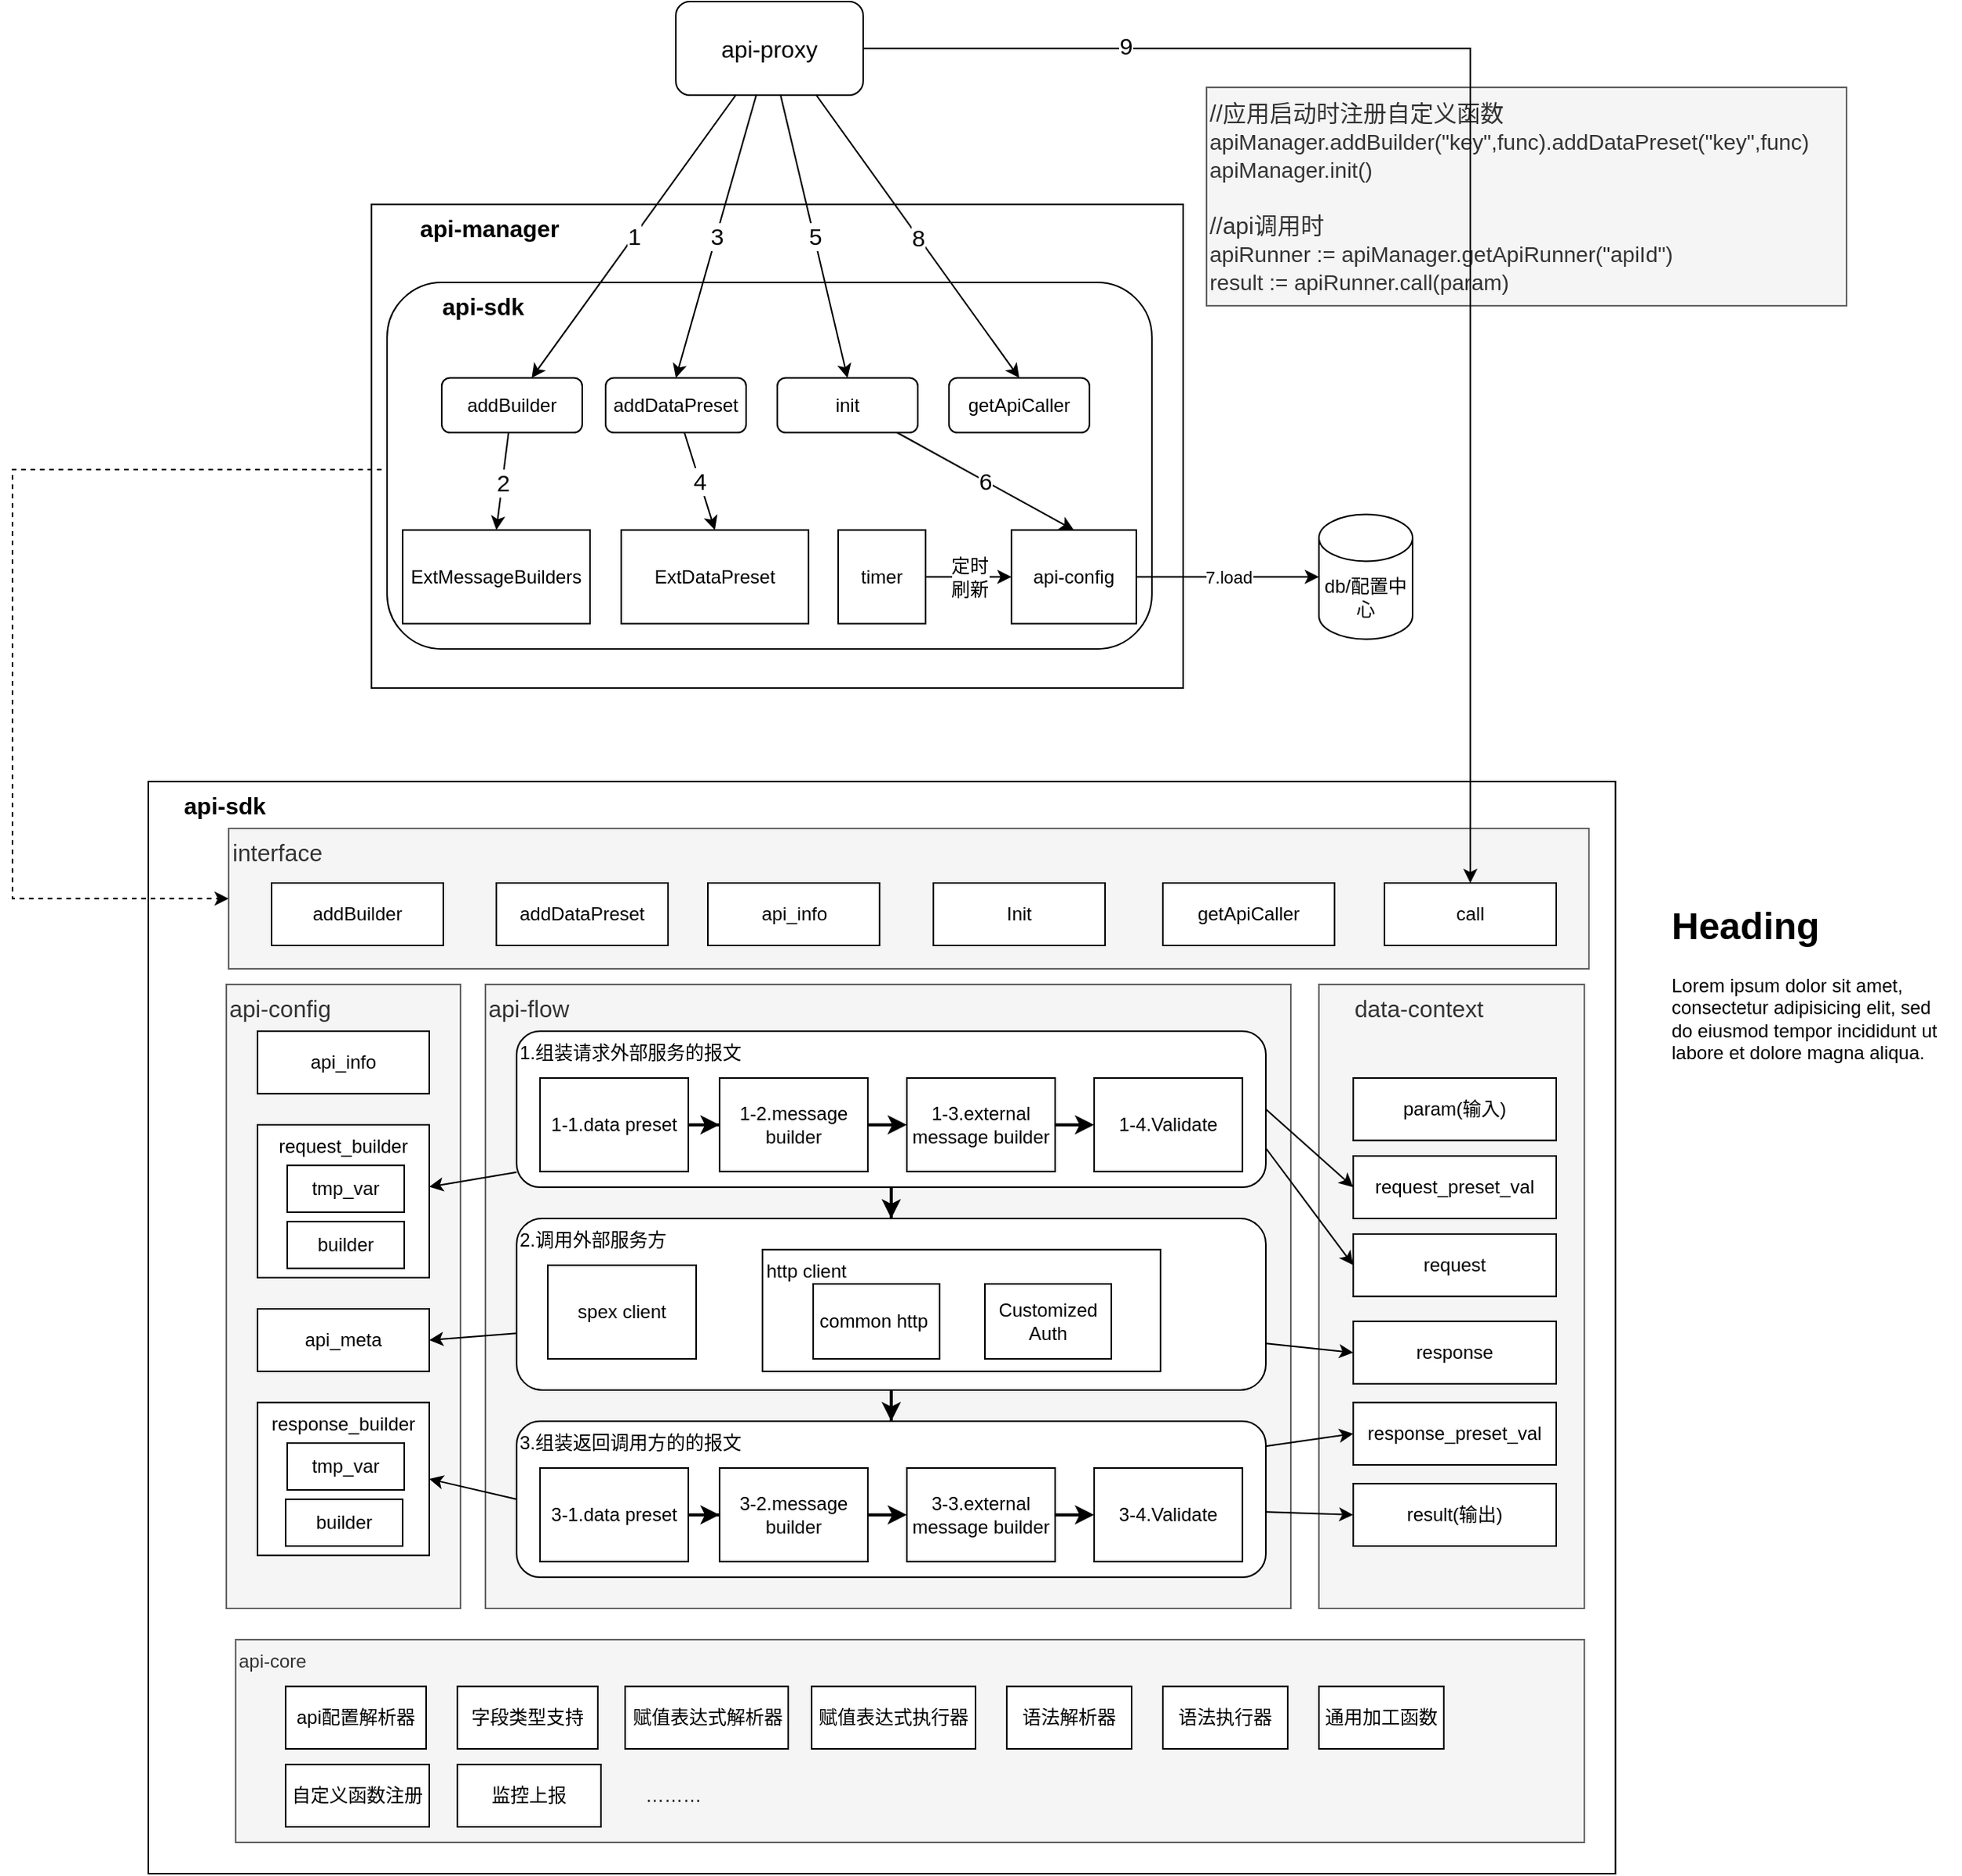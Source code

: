 <mxfile version="22.1.11" type="github" pages="2">
  <diagram name="api调用框架" id="EQ1F0b58VZMD9m9aYOTj">
    <mxGraphModel dx="2069" dy="748" grid="1" gridSize="10" guides="1" tooltips="1" connect="1" arrows="1" fold="1" page="1" pageScale="1" pageWidth="827" pageHeight="1169" math="0" shadow="0">
      <root>
        <mxCell id="0" />
        <mxCell id="1" parent="0" />
        <mxCell id="U5E92qtXcNm4YYFnFJic-1" value="&lt;b&gt;&lt;font style=&quot;font-size: 15px;&quot;&gt;&amp;nbsp; &amp;nbsp; &amp;nbsp; &amp;nbsp;api-manager&lt;/font&gt;&lt;/b&gt;" style="rounded=0;whiteSpace=wrap;html=1;align=left;verticalAlign=top;" vertex="1" parent="1">
          <mxGeometry x="-260" y="150" width="520" height="310" as="geometry" />
        </mxCell>
        <mxCell id="U5E92qtXcNm4YYFnFJic-2" value="&lt;b&gt;&lt;font style=&quot;font-size: 15px;&quot;&gt;&amp;nbsp; &amp;nbsp; &amp;nbsp; &amp;nbsp; api-sdk&lt;/font&gt;&lt;/b&gt;" style="rounded=1;whiteSpace=wrap;html=1;verticalAlign=top;align=left;" vertex="1" parent="1">
          <mxGeometry x="-250" y="200" width="490" height="235" as="geometry" />
        </mxCell>
        <mxCell id="U5E92qtXcNm4YYFnFJic-3" value="&lt;b&gt;&lt;font style=&quot;font-size: 15px;&quot;&gt;&amp;nbsp; &amp;nbsp; &amp;nbsp;api-sdk&lt;/font&gt;&lt;/b&gt;" style="rounded=0;whiteSpace=wrap;html=1;align=left;verticalAlign=top;" vertex="1" parent="1">
          <mxGeometry x="-403" y="520" width="940" height="700" as="geometry" />
        </mxCell>
        <mxCell id="U5E92qtXcNm4YYFnFJic-4" value="&lt;span style=&quot;font-size: 15px;&quot;&gt;api-flow&lt;/span&gt;" style="rounded=0;whiteSpace=wrap;html=1;align=left;verticalAlign=top;fillColor=#f5f5f5;fontColor=#333333;strokeColor=#666666;" vertex="1" parent="1">
          <mxGeometry x="-187" y="650" width="516" height="400" as="geometry" />
        </mxCell>
        <mxCell id="U5E92qtXcNm4YYFnFJic-5" value="&lt;span style=&quot;font-size: 15px;&quot;&gt;api-config&lt;/span&gt;" style="rounded=0;whiteSpace=wrap;html=1;align=left;verticalAlign=top;fillColor=#f5f5f5;fontColor=#333333;strokeColor=#666666;" vertex="1" parent="1">
          <mxGeometry x="-353" y="650" width="150" height="400" as="geometry" />
        </mxCell>
        <mxCell id="U5E92qtXcNm4YYFnFJic-6" value="&lt;font style=&quot;font-size: 15px;&quot;&gt;&amp;nbsp; &amp;nbsp; &amp;nbsp;data-context&lt;/font&gt;" style="rounded=0;whiteSpace=wrap;html=1;align=left;verticalAlign=top;fillColor=#f5f5f5;fontColor=#333333;strokeColor=#666666;" vertex="1" parent="1">
          <mxGeometry x="347" y="650" width="170" height="400" as="geometry" />
        </mxCell>
        <mxCell id="U5E92qtXcNm4YYFnFJic-7" value="7.load" style="edgeStyle=orthogonalEdgeStyle;rounded=0;orthogonalLoop=1;jettySize=auto;html=1;" edge="1" parent="1" source="U5E92qtXcNm4YYFnFJic-8" target="U5E92qtXcNm4YYFnFJic-9">
          <mxGeometry relative="1" as="geometry" />
        </mxCell>
        <mxCell id="U5E92qtXcNm4YYFnFJic-8" value="api-config" style="rounded=0;whiteSpace=wrap;html=1;" vertex="1" parent="1">
          <mxGeometry x="150" y="358.75" width="80" height="60" as="geometry" />
        </mxCell>
        <mxCell id="U5E92qtXcNm4YYFnFJic-9" value="db/配置中心" style="shape=cylinder3;whiteSpace=wrap;html=1;boundedLbl=1;backgroundOutline=1;size=15;" vertex="1" parent="1">
          <mxGeometry x="347" y="348.75" width="60" height="80" as="geometry" />
        </mxCell>
        <mxCell id="U5E92qtXcNm4YYFnFJic-10" value="ExtMessageBuilders" style="rounded=0;whiteSpace=wrap;html=1;" vertex="1" parent="1">
          <mxGeometry x="-240" y="358.75" width="120" height="60" as="geometry" />
        </mxCell>
        <mxCell id="U5E92qtXcNm4YYFnFJic-11" value="ExtDataPreset" style="rounded=0;whiteSpace=wrap;html=1;" vertex="1" parent="1">
          <mxGeometry x="-100" y="358.75" width="120" height="60" as="geometry" />
        </mxCell>
        <mxCell id="U5E92qtXcNm4YYFnFJic-12" style="edgeStyle=orthogonalEdgeStyle;rounded=0;orthogonalLoop=1;jettySize=auto;html=1;entryX=0;entryY=0.5;entryDx=0;entryDy=0;exitX=0;exitY=0.5;exitDx=0;exitDy=0;dashed=1;" edge="1" parent="1" source="U5E92qtXcNm4YYFnFJic-2" target="U5E92qtXcNm4YYFnFJic-84">
          <mxGeometry relative="1" as="geometry">
            <Array as="points">
              <mxPoint x="-250" y="320" />
              <mxPoint x="-490" y="320" />
              <mxPoint x="-490" y="595" />
            </Array>
          </mxGeometry>
        </mxCell>
        <mxCell id="U5E92qtXcNm4YYFnFJic-13" value="2" style="rounded=0;orthogonalLoop=1;jettySize=auto;html=1;entryX=0.5;entryY=0;entryDx=0;entryDy=0;fontSize=15;" edge="1" parent="1" source="U5E92qtXcNm4YYFnFJic-14" target="U5E92qtXcNm4YYFnFJic-10">
          <mxGeometry relative="1" as="geometry" />
        </mxCell>
        <mxCell id="U5E92qtXcNm4YYFnFJic-14" value="addBuilder" style="rounded=1;whiteSpace=wrap;html=1;" vertex="1" parent="1">
          <mxGeometry x="-215" y="261.25" width="90" height="35" as="geometry" />
        </mxCell>
        <mxCell id="U5E92qtXcNm4YYFnFJic-15" value="4" style="rounded=0;orthogonalLoop=1;jettySize=auto;html=1;entryX=0.5;entryY=0;entryDx=0;entryDy=0;fontSize=15;" edge="1" parent="1" source="U5E92qtXcNm4YYFnFJic-16" target="U5E92qtXcNm4YYFnFJic-11">
          <mxGeometry relative="1" as="geometry" />
        </mxCell>
        <mxCell id="U5E92qtXcNm4YYFnFJic-16" value="addDataPreset" style="rounded=1;whiteSpace=wrap;html=1;" vertex="1" parent="1">
          <mxGeometry x="-110" y="261.25" width="90" height="35" as="geometry" />
        </mxCell>
        <mxCell id="U5E92qtXcNm4YYFnFJic-17" value="getApiCaller" style="rounded=1;whiteSpace=wrap;html=1;" vertex="1" parent="1">
          <mxGeometry x="110" y="261.25" width="90" height="35" as="geometry" />
        </mxCell>
        <mxCell id="U5E92qtXcNm4YYFnFJic-18" value="6" style="edgeStyle=none;rounded=0;orthogonalLoop=1;jettySize=auto;html=1;entryX=0.5;entryY=0;entryDx=0;entryDy=0;fontSize=15;" edge="1" parent="1" source="U5E92qtXcNm4YYFnFJic-19" target="U5E92qtXcNm4YYFnFJic-8">
          <mxGeometry relative="1" as="geometry" />
        </mxCell>
        <mxCell id="U5E92qtXcNm4YYFnFJic-19" value="init" style="rounded=1;whiteSpace=wrap;html=1;" vertex="1" parent="1">
          <mxGeometry y="261.25" width="90" height="35" as="geometry" />
        </mxCell>
        <mxCell id="U5E92qtXcNm4YYFnFJic-20" value="1" style="rounded=0;orthogonalLoop=1;jettySize=auto;html=1;fontSize=15;" edge="1" parent="1" source="U5E92qtXcNm4YYFnFJic-24" target="U5E92qtXcNm4YYFnFJic-14">
          <mxGeometry x="-0.004" relative="1" as="geometry">
            <mxPoint as="offset" />
          </mxGeometry>
        </mxCell>
        <mxCell id="U5E92qtXcNm4YYFnFJic-21" value="3" style="edgeStyle=none;rounded=0;orthogonalLoop=1;jettySize=auto;html=1;entryX=0.5;entryY=0;entryDx=0;entryDy=0;fontSize=15;" edge="1" parent="1" source="U5E92qtXcNm4YYFnFJic-24" target="U5E92qtXcNm4YYFnFJic-16">
          <mxGeometry relative="1" as="geometry" />
        </mxCell>
        <mxCell id="U5E92qtXcNm4YYFnFJic-22" value="5" style="edgeStyle=none;rounded=0;orthogonalLoop=1;jettySize=auto;html=1;entryX=0.5;entryY=0;entryDx=0;entryDy=0;fontSize=15;" edge="1" parent="1" source="U5E92qtXcNm4YYFnFJic-24" target="U5E92qtXcNm4YYFnFJic-19">
          <mxGeometry relative="1" as="geometry" />
        </mxCell>
        <mxCell id="U5E92qtXcNm4YYFnFJic-23" value="8" style="edgeStyle=none;rounded=0;orthogonalLoop=1;jettySize=auto;html=1;exitX=0.75;exitY=1;exitDx=0;exitDy=0;entryX=0.5;entryY=0;entryDx=0;entryDy=0;fontSize=15;" edge="1" parent="1" source="U5E92qtXcNm4YYFnFJic-24" target="U5E92qtXcNm4YYFnFJic-17">
          <mxGeometry relative="1" as="geometry" />
        </mxCell>
        <mxCell id="U5E92qtXcNm4YYFnFJic-24" value="api-proxy" style="rounded=1;whiteSpace=wrap;html=1;fontSize=15;" vertex="1" parent="1">
          <mxGeometry x="-65" y="20" width="120" height="60" as="geometry" />
        </mxCell>
        <mxCell id="U5E92qtXcNm4YYFnFJic-25" value="定时&lt;br style=&quot;font-size: 12px;&quot;&gt;刷新" style="edgeStyle=none;rounded=0;orthogonalLoop=1;jettySize=auto;html=1;entryX=0;entryY=0.5;entryDx=0;entryDy=0;fontSize=12;" edge="1" parent="1" source="U5E92qtXcNm4YYFnFJic-26" target="U5E92qtXcNm4YYFnFJic-8">
          <mxGeometry relative="1" as="geometry" />
        </mxCell>
        <mxCell id="U5E92qtXcNm4YYFnFJic-26" value="timer" style="rounded=0;whiteSpace=wrap;html=1;" vertex="1" parent="1">
          <mxGeometry x="39" y="358.75" width="56" height="60" as="geometry" />
        </mxCell>
        <mxCell id="U5E92qtXcNm4YYFnFJic-27" value="//应用启动时注册自定义函数&lt;br&gt;&lt;font style=&quot;font-size: 14px;&quot;&gt;apiManager.addBuilder(&quot;key&quot;,func).addDataPreset(&quot;key&quot;,func)&lt;br&gt;apiManager.init()&lt;/font&gt;&lt;br&gt;&lt;br&gt;//api调用时&lt;br&gt;&lt;font style=&quot;font-size: 14px;&quot;&gt;apiRunner := apiManager.getApiRunner(&quot;apiId&quot;)&lt;br&gt;result := apiRunner.call(param)&lt;/font&gt;" style="text;html=1;align=left;verticalAlign=middle;resizable=0;points=[];autosize=1;strokeColor=#666666;fillColor=#f5f5f5;fontSize=15;fontColor=#333333;" vertex="1" parent="1">
          <mxGeometry x="275" y="75" width="410" height="140" as="geometry" />
        </mxCell>
        <mxCell id="U5E92qtXcNm4YYFnFJic-28" style="edgeStyle=orthogonalEdgeStyle;rounded=0;orthogonalLoop=1;jettySize=auto;html=1;entryX=0.5;entryY=0;entryDx=0;entryDy=0;strokeColor=#000000;strokeWidth=2;fontColor=#000000;" edge="1" parent="1" source="U5E92qtXcNm4YYFnFJic-32" target="U5E92qtXcNm4YYFnFJic-54">
          <mxGeometry relative="1" as="geometry" />
        </mxCell>
        <mxCell id="U5E92qtXcNm4YYFnFJic-29" style="rounded=0;orthogonalLoop=1;jettySize=auto;html=1;entryX=0;entryY=0.5;entryDx=0;entryDy=0;strokeColor=#000000;strokeWidth=1;fontColor=#000000;exitX=1;exitY=0.5;exitDx=0;exitDy=0;" edge="1" parent="1" source="U5E92qtXcNm4YYFnFJic-32" target="U5E92qtXcNm4YYFnFJic-60">
          <mxGeometry relative="1" as="geometry" />
        </mxCell>
        <mxCell id="U5E92qtXcNm4YYFnFJic-30" style="rounded=0;orthogonalLoop=1;jettySize=auto;html=1;entryX=0;entryY=0.5;entryDx=0;entryDy=0;strokeColor=#000000;strokeWidth=1;fontColor=#000000;exitX=1;exitY=0.75;exitDx=0;exitDy=0;" edge="1" parent="1" source="U5E92qtXcNm4YYFnFJic-32" target="U5E92qtXcNm4YYFnFJic-61">
          <mxGeometry relative="1" as="geometry" />
        </mxCell>
        <mxCell id="U5E92qtXcNm4YYFnFJic-31" style="rounded=0;orthogonalLoop=1;jettySize=auto;html=1;strokeColor=#000000;strokeWidth=1;fontColor=#000000;" edge="1" parent="1" source="U5E92qtXcNm4YYFnFJic-32" target="U5E92qtXcNm4YYFnFJic-67">
          <mxGeometry relative="1" as="geometry" />
        </mxCell>
        <mxCell id="U5E92qtXcNm4YYFnFJic-32" value="1.组装请求外部服务的报文" style="rounded=1;whiteSpace=wrap;html=1;align=left;verticalAlign=top;" vertex="1" parent="1">
          <mxGeometry x="-167" y="680" width="480" height="100" as="geometry" />
        </mxCell>
        <mxCell id="U5E92qtXcNm4YYFnFJic-33" value="" style="edgeStyle=orthogonalEdgeStyle;rounded=0;orthogonalLoop=1;jettySize=auto;html=1;strokeColor=#000000;strokeWidth=2;fontColor=#000000;" edge="1" parent="1" source="U5E92qtXcNm4YYFnFJic-34" target="U5E92qtXcNm4YYFnFJic-36">
          <mxGeometry relative="1" as="geometry" />
        </mxCell>
        <mxCell id="U5E92qtXcNm4YYFnFJic-34" value="1-1.data preset" style="rounded=0;whiteSpace=wrap;html=1;fontColor=#000000;" vertex="1" parent="1">
          <mxGeometry x="-152" y="710" width="95" height="60" as="geometry" />
        </mxCell>
        <mxCell id="U5E92qtXcNm4YYFnFJic-35" value="" style="edgeStyle=orthogonalEdgeStyle;rounded=0;orthogonalLoop=1;jettySize=auto;html=1;strokeColor=#000000;strokeWidth=2;fontColor=#000000;" edge="1" parent="1" source="U5E92qtXcNm4YYFnFJic-36" target="U5E92qtXcNm4YYFnFJic-38">
          <mxGeometry relative="1" as="geometry" />
        </mxCell>
        <mxCell id="U5E92qtXcNm4YYFnFJic-36" value="1-2.message builder" style="rounded=0;whiteSpace=wrap;html=1;fontColor=#000000;" vertex="1" parent="1">
          <mxGeometry x="-37" y="710" width="95" height="60" as="geometry" />
        </mxCell>
        <mxCell id="U5E92qtXcNm4YYFnFJic-37" value="" style="edgeStyle=orthogonalEdgeStyle;rounded=0;orthogonalLoop=1;jettySize=auto;html=1;strokeColor=#000000;strokeWidth=2;fontColor=#000000;" edge="1" parent="1" source="U5E92qtXcNm4YYFnFJic-38" target="U5E92qtXcNm4YYFnFJic-39">
          <mxGeometry relative="1" as="geometry" />
        </mxCell>
        <mxCell id="U5E92qtXcNm4YYFnFJic-38" value="1-3.external &lt;br&gt;message builder" style="rounded=0;whiteSpace=wrap;html=1;fontColor=#000000;" vertex="1" parent="1">
          <mxGeometry x="83" y="710" width="95" height="60" as="geometry" />
        </mxCell>
        <mxCell id="U5E92qtXcNm4YYFnFJic-39" value="1-4.Validate" style="rounded=0;whiteSpace=wrap;html=1;fontColor=#000000;" vertex="1" parent="1">
          <mxGeometry x="203" y="710" width="95" height="60" as="geometry" />
        </mxCell>
        <mxCell id="U5E92qtXcNm4YYFnFJic-40" style="rounded=0;orthogonalLoop=1;jettySize=auto;html=1;entryX=0;entryY=0.5;entryDx=0;entryDy=0;strokeColor=#000000;strokeWidth=1;fontColor=#000000;" edge="1" parent="1" source="U5E92qtXcNm4YYFnFJic-43" target="U5E92qtXcNm4YYFnFJic-63">
          <mxGeometry relative="1" as="geometry" />
        </mxCell>
        <mxCell id="U5E92qtXcNm4YYFnFJic-41" style="rounded=0;orthogonalLoop=1;jettySize=auto;html=1;entryX=0;entryY=0.5;entryDx=0;entryDy=0;strokeColor=#000000;strokeWidth=1;fontColor=#000000;" edge="1" parent="1" source="U5E92qtXcNm4YYFnFJic-43" target="U5E92qtXcNm4YYFnFJic-64">
          <mxGeometry relative="1" as="geometry" />
        </mxCell>
        <mxCell id="U5E92qtXcNm4YYFnFJic-42" style="edgeStyle=none;rounded=0;orthogonalLoop=1;jettySize=auto;html=1;entryX=1;entryY=0.5;entryDx=0;entryDy=0;strokeColor=#000000;strokeWidth=1;fontColor=#000000;exitX=0;exitY=0.5;exitDx=0;exitDy=0;" edge="1" parent="1" source="U5E92qtXcNm4YYFnFJic-43" target="U5E92qtXcNm4YYFnFJic-70">
          <mxGeometry relative="1" as="geometry" />
        </mxCell>
        <mxCell id="U5E92qtXcNm4YYFnFJic-43" value="3.组装返回调用方的的报文" style="rounded=1;whiteSpace=wrap;html=1;align=left;verticalAlign=top;" vertex="1" parent="1">
          <mxGeometry x="-167" y="930" width="480" height="100" as="geometry" />
        </mxCell>
        <mxCell id="U5E92qtXcNm4YYFnFJic-44" value="" style="edgeStyle=orthogonalEdgeStyle;rounded=0;orthogonalLoop=1;jettySize=auto;html=1;strokeColor=#000000;strokeWidth=2;fontColor=#000000;" edge="1" parent="1" source="U5E92qtXcNm4YYFnFJic-45" target="U5E92qtXcNm4YYFnFJic-47">
          <mxGeometry relative="1" as="geometry" />
        </mxCell>
        <mxCell id="U5E92qtXcNm4YYFnFJic-45" value="3-1.data preset" style="rounded=0;whiteSpace=wrap;html=1;fontColor=#000000;" vertex="1" parent="1">
          <mxGeometry x="-152" y="960" width="95" height="60" as="geometry" />
        </mxCell>
        <mxCell id="U5E92qtXcNm4YYFnFJic-46" value="" style="edgeStyle=orthogonalEdgeStyle;rounded=0;orthogonalLoop=1;jettySize=auto;html=1;strokeColor=#000000;strokeWidth=2;fontColor=#000000;" edge="1" parent="1" source="U5E92qtXcNm4YYFnFJic-47" target="U5E92qtXcNm4YYFnFJic-49">
          <mxGeometry relative="1" as="geometry" />
        </mxCell>
        <mxCell id="U5E92qtXcNm4YYFnFJic-47" value="3-2.message builder" style="rounded=0;whiteSpace=wrap;html=1;fontColor=#000000;" vertex="1" parent="1">
          <mxGeometry x="-37" y="960" width="95" height="60" as="geometry" />
        </mxCell>
        <mxCell id="U5E92qtXcNm4YYFnFJic-48" value="" style="edgeStyle=orthogonalEdgeStyle;rounded=0;orthogonalLoop=1;jettySize=auto;html=1;strokeColor=#000000;strokeWidth=2;fontColor=#000000;" edge="1" parent="1" source="U5E92qtXcNm4YYFnFJic-49" target="U5E92qtXcNm4YYFnFJic-50">
          <mxGeometry relative="1" as="geometry" />
        </mxCell>
        <mxCell id="U5E92qtXcNm4YYFnFJic-49" value="3-3.external&lt;br style=&quot;border-color: var(--border-color);&quot;&gt;message builder" style="rounded=0;whiteSpace=wrap;html=1;fontColor=#000000;" vertex="1" parent="1">
          <mxGeometry x="83" y="960" width="95" height="60" as="geometry" />
        </mxCell>
        <mxCell id="U5E92qtXcNm4YYFnFJic-50" value="3-4.Validate" style="rounded=0;whiteSpace=wrap;html=1;fontColor=#000000;" vertex="1" parent="1">
          <mxGeometry x="203" y="960" width="95" height="60" as="geometry" />
        </mxCell>
        <mxCell id="U5E92qtXcNm4YYFnFJic-51" style="edgeStyle=orthogonalEdgeStyle;rounded=0;orthogonalLoop=1;jettySize=auto;html=1;entryX=0.5;entryY=0;entryDx=0;entryDy=0;strokeColor=#000000;strokeWidth=2;fontColor=#000000;" edge="1" parent="1" source="U5E92qtXcNm4YYFnFJic-54" target="U5E92qtXcNm4YYFnFJic-43">
          <mxGeometry relative="1" as="geometry" />
        </mxCell>
        <mxCell id="U5E92qtXcNm4YYFnFJic-52" style="rounded=0;orthogonalLoop=1;jettySize=auto;html=1;entryX=0;entryY=0.5;entryDx=0;entryDy=0;strokeColor=#000000;strokeWidth=1;fontColor=#000000;" edge="1" parent="1" source="U5E92qtXcNm4YYFnFJic-54" target="U5E92qtXcNm4YYFnFJic-62">
          <mxGeometry relative="1" as="geometry" />
        </mxCell>
        <mxCell id="U5E92qtXcNm4YYFnFJic-53" style="edgeStyle=none;rounded=0;orthogonalLoop=1;jettySize=auto;html=1;entryX=1;entryY=0.5;entryDx=0;entryDy=0;strokeColor=#000000;strokeWidth=1;fontColor=#000000;" edge="1" parent="1" source="U5E92qtXcNm4YYFnFJic-54" target="U5E92qtXcNm4YYFnFJic-66">
          <mxGeometry relative="1" as="geometry" />
        </mxCell>
        <mxCell id="U5E92qtXcNm4YYFnFJic-54" value="2.调用外部服务方" style="rounded=1;whiteSpace=wrap;html=1;align=left;verticalAlign=top;" vertex="1" parent="1">
          <mxGeometry x="-167" y="800" width="480" height="110" as="geometry" />
        </mxCell>
        <mxCell id="U5E92qtXcNm4YYFnFJic-55" value="spex client" style="rounded=0;whiteSpace=wrap;html=1;fontColor=#000000;" vertex="1" parent="1">
          <mxGeometry x="-147" y="830" width="95" height="60" as="geometry" />
        </mxCell>
        <mxCell id="U5E92qtXcNm4YYFnFJic-56" value="http client" style="rounded=0;whiteSpace=wrap;html=1;fontColor=#000000;align=left;verticalAlign=top;" vertex="1" parent="1">
          <mxGeometry x="-9.5" y="820" width="255" height="78" as="geometry" />
        </mxCell>
        <mxCell id="U5E92qtXcNm4YYFnFJic-57" value="common http&amp;nbsp;" style="rounded=0;whiteSpace=wrap;html=1;fontColor=#000000;" vertex="1" parent="1">
          <mxGeometry x="23" y="842" width="81" height="48" as="geometry" />
        </mxCell>
        <mxCell id="U5E92qtXcNm4YYFnFJic-58" value="Customized Auth" style="rounded=0;whiteSpace=wrap;html=1;fontColor=#000000;" vertex="1" parent="1">
          <mxGeometry x="133" y="842" width="81" height="48" as="geometry" />
        </mxCell>
        <mxCell id="U5E92qtXcNm4YYFnFJic-59" value="param(输入)" style="rounded=0;whiteSpace=wrap;html=1;fontColor=#000000;" vertex="1" parent="1">
          <mxGeometry x="369" y="710" width="130" height="40" as="geometry" />
        </mxCell>
        <mxCell id="U5E92qtXcNm4YYFnFJic-60" value="request_preset_val" style="rounded=0;whiteSpace=wrap;html=1;fontColor=#000000;" vertex="1" parent="1">
          <mxGeometry x="369" y="760" width="130" height="40" as="geometry" />
        </mxCell>
        <mxCell id="U5E92qtXcNm4YYFnFJic-61" value="request" style="rounded=0;whiteSpace=wrap;html=1;fontColor=#000000;" vertex="1" parent="1">
          <mxGeometry x="369" y="810" width="130" height="40" as="geometry" />
        </mxCell>
        <mxCell id="U5E92qtXcNm4YYFnFJic-62" value="response" style="rounded=0;whiteSpace=wrap;html=1;fontColor=#000000;" vertex="1" parent="1">
          <mxGeometry x="369" y="866" width="130" height="40" as="geometry" />
        </mxCell>
        <mxCell id="U5E92qtXcNm4YYFnFJic-63" value="response_preset_val" style="rounded=0;whiteSpace=wrap;html=1;fontColor=#000000;" vertex="1" parent="1">
          <mxGeometry x="369" y="918" width="130" height="40" as="geometry" />
        </mxCell>
        <mxCell id="U5E92qtXcNm4YYFnFJic-64" value="result(输出)" style="rounded=0;whiteSpace=wrap;html=1;fontColor=#000000;" vertex="1" parent="1">
          <mxGeometry x="369" y="970" width="130" height="40" as="geometry" />
        </mxCell>
        <mxCell id="U5E92qtXcNm4YYFnFJic-65" value="api_info" style="rounded=0;whiteSpace=wrap;html=1;fontColor=#000000;" vertex="1" parent="1">
          <mxGeometry x="-333" y="680" width="110" height="40" as="geometry" />
        </mxCell>
        <mxCell id="U5E92qtXcNm4YYFnFJic-66" value="api_meta" style="rounded=0;whiteSpace=wrap;html=1;fontColor=#000000;" vertex="1" parent="1">
          <mxGeometry x="-333" y="858" width="110" height="40" as="geometry" />
        </mxCell>
        <mxCell id="U5E92qtXcNm4YYFnFJic-67" value="request_builder" style="rounded=0;whiteSpace=wrap;html=1;fontColor=#000000;verticalAlign=top;" vertex="1" parent="1">
          <mxGeometry x="-333" y="740" width="110" height="98" as="geometry" />
        </mxCell>
        <mxCell id="U5E92qtXcNm4YYFnFJic-68" value="tmp_var" style="rounded=0;whiteSpace=wrap;html=1;fontColor=#000000;" vertex="1" parent="1">
          <mxGeometry x="-314" y="766" width="75" height="30" as="geometry" />
        </mxCell>
        <mxCell id="U5E92qtXcNm4YYFnFJic-69" value="builder" style="rounded=0;whiteSpace=wrap;html=1;fontColor=#000000;" vertex="1" parent="1">
          <mxGeometry x="-314" y="802" width="75" height="30" as="geometry" />
        </mxCell>
        <mxCell id="U5E92qtXcNm4YYFnFJic-70" value="response_builder" style="rounded=0;whiteSpace=wrap;html=1;fontColor=#000000;verticalAlign=top;" vertex="1" parent="1">
          <mxGeometry x="-333" y="918" width="110" height="98" as="geometry" />
        </mxCell>
        <mxCell id="U5E92qtXcNm4YYFnFJic-71" value="tmp_var" style="rounded=0;whiteSpace=wrap;html=1;fontColor=#000000;" vertex="1" parent="1">
          <mxGeometry x="-314" y="944" width="75" height="30" as="geometry" />
        </mxCell>
        <mxCell id="U5E92qtXcNm4YYFnFJic-72" value="builder" style="rounded=0;whiteSpace=wrap;html=1;fontColor=#000000;" vertex="1" parent="1">
          <mxGeometry x="-315" y="980" width="75" height="30" as="geometry" />
        </mxCell>
        <mxCell id="U5E92qtXcNm4YYFnFJic-73" value="api-core" style="rounded=0;whiteSpace=wrap;html=1;align=left;verticalAlign=top;fillColor=#f5f5f5;fontColor=#333333;strokeColor=#666666;" vertex="1" parent="1">
          <mxGeometry x="-347" y="1070" width="864" height="130" as="geometry" />
        </mxCell>
        <mxCell id="U5E92qtXcNm4YYFnFJic-74" value="api配置解析器" style="rounded=0;whiteSpace=wrap;html=1;fontColor=#000000;" vertex="1" parent="1">
          <mxGeometry x="-315" y="1100" width="90" height="40" as="geometry" />
        </mxCell>
        <mxCell id="U5E92qtXcNm4YYFnFJic-75" value="字段类型支持" style="rounded=0;whiteSpace=wrap;html=1;fontColor=#000000;" vertex="1" parent="1">
          <mxGeometry x="-205" y="1100" width="90" height="40" as="geometry" />
        </mxCell>
        <mxCell id="U5E92qtXcNm4YYFnFJic-76" value="赋值表达式解析器" style="rounded=0;whiteSpace=wrap;html=1;fontColor=#000000;" vertex="1" parent="1">
          <mxGeometry x="-97.5" y="1100" width="104.5" height="40" as="geometry" />
        </mxCell>
        <mxCell id="U5E92qtXcNm4YYFnFJic-77" value="赋值表达式执行器" style="rounded=0;whiteSpace=wrap;html=1;fontColor=#000000;" vertex="1" parent="1">
          <mxGeometry x="22" y="1100" width="105" height="40" as="geometry" />
        </mxCell>
        <mxCell id="U5E92qtXcNm4YYFnFJic-78" value="语法解析器" style="rounded=0;whiteSpace=wrap;html=1;fontColor=#000000;" vertex="1" parent="1">
          <mxGeometry x="147" y="1100" width="80" height="40" as="geometry" />
        </mxCell>
        <mxCell id="U5E92qtXcNm4YYFnFJic-79" value="语法执行器" style="rounded=0;whiteSpace=wrap;html=1;fontColor=#000000;" vertex="1" parent="1">
          <mxGeometry x="247" y="1100" width="80" height="40" as="geometry" />
        </mxCell>
        <mxCell id="U5E92qtXcNm4YYFnFJic-80" value="通用加工函数" style="rounded=0;whiteSpace=wrap;html=1;fontColor=#000000;" vertex="1" parent="1">
          <mxGeometry x="347" y="1100" width="80" height="40" as="geometry" />
        </mxCell>
        <mxCell id="U5E92qtXcNm4YYFnFJic-81" value="自定义函数注册" style="rounded=0;whiteSpace=wrap;html=1;fontColor=#000000;" vertex="1" parent="1">
          <mxGeometry x="-315" y="1150" width="92" height="40" as="geometry" />
        </mxCell>
        <mxCell id="U5E92qtXcNm4YYFnFJic-82" value="监控上报" style="rounded=0;whiteSpace=wrap;html=1;fontColor=#000000;" vertex="1" parent="1">
          <mxGeometry x="-205" y="1150" width="92" height="40" as="geometry" />
        </mxCell>
        <mxCell id="U5E92qtXcNm4YYFnFJic-83" value="………" style="text;html=1;align=center;verticalAlign=middle;resizable=0;points=[];autosize=1;strokeColor=none;fillColor=none;" vertex="1" parent="1">
          <mxGeometry x="-97" y="1155" width="60" height="30" as="geometry" />
        </mxCell>
        <mxCell id="U5E92qtXcNm4YYFnFJic-84" value="&lt;span style=&quot;font-size: 15px;&quot;&gt;interface&lt;/span&gt;" style="rounded=0;whiteSpace=wrap;html=1;align=left;verticalAlign=top;fillColor=#f5f5f5;fontColor=#333333;strokeColor=#666666;" vertex="1" parent="1">
          <mxGeometry x="-351.5" y="550" width="871.5" height="90" as="geometry" />
        </mxCell>
        <mxCell id="U5E92qtXcNm4YYFnFJic-85" value="addBuilder" style="rounded=0;whiteSpace=wrap;html=1;fontColor=#000000;" vertex="1" parent="1">
          <mxGeometry x="-324" y="585" width="110" height="40" as="geometry" />
        </mxCell>
        <mxCell id="U5E92qtXcNm4YYFnFJic-86" value="addDataPreset" style="rounded=0;whiteSpace=wrap;html=1;fontColor=#000000;" vertex="1" parent="1">
          <mxGeometry x="-180" y="585" width="110" height="40" as="geometry" />
        </mxCell>
        <mxCell id="U5E92qtXcNm4YYFnFJic-87" value="api_info" style="rounded=0;whiteSpace=wrap;html=1;fontColor=#000000;" vertex="1" parent="1">
          <mxGeometry x="-44.5" y="585" width="110" height="40" as="geometry" />
        </mxCell>
        <mxCell id="U5E92qtXcNm4YYFnFJic-88" value="Init" style="rounded=0;whiteSpace=wrap;html=1;fontColor=#000000;" vertex="1" parent="1">
          <mxGeometry x="100" y="585" width="110" height="40" as="geometry" />
        </mxCell>
        <mxCell id="U5E92qtXcNm4YYFnFJic-89" value="getApiCaller" style="rounded=0;whiteSpace=wrap;html=1;fontColor=#000000;" vertex="1" parent="1">
          <mxGeometry x="247" y="585" width="110" height="40" as="geometry" />
        </mxCell>
        <mxCell id="U5E92qtXcNm4YYFnFJic-90" value="call" style="rounded=0;whiteSpace=wrap;html=1;fontColor=#000000;" vertex="1" parent="1">
          <mxGeometry x="389" y="585" width="110" height="40" as="geometry" />
        </mxCell>
        <mxCell id="U5E92qtXcNm4YYFnFJic-91" style="edgeStyle=orthogonalEdgeStyle;rounded=0;orthogonalLoop=1;jettySize=auto;html=1;" edge="1" parent="1" source="U5E92qtXcNm4YYFnFJic-24" target="U5E92qtXcNm4YYFnFJic-90">
          <mxGeometry relative="1" as="geometry" />
        </mxCell>
        <mxCell id="U5E92qtXcNm4YYFnFJic-92" value="9" style="edgeLabel;html=1;align=center;verticalAlign=middle;resizable=0;points=[];fontSize=15;" connectable="0" vertex="1" parent="U5E92qtXcNm4YYFnFJic-91">
          <mxGeometry x="-0.636" y="2" relative="1" as="geometry">
            <mxPoint as="offset" />
          </mxGeometry>
        </mxCell>
        <mxCell id="U5E92qtXcNm4YYFnFJic-93" value="&lt;h1&gt;Heading&lt;/h1&gt;&lt;p&gt;Lorem ipsum dolor sit amet, consectetur adipisicing elit, sed do eiusmod tempor incididunt ut labore et dolore magna aliqua.&lt;/p&gt;" style="text;html=1;strokeColor=none;fillColor=none;spacing=5;spacingTop=-20;whiteSpace=wrap;overflow=hidden;rounded=0;" vertex="1" parent="1">
          <mxGeometry x="568" y="593" width="190" height="120" as="geometry" />
        </mxCell>
      </root>
    </mxGraphModel>
  </diagram>
  <diagram id="qwUtujjzx-sqBy1eLKBB" name="api编排">
    <mxGraphModel dx="2069" dy="748" grid="1" gridSize="10" guides="1" tooltips="1" connect="1" arrows="1" fold="1" page="1" pageScale="1" pageWidth="827" pageHeight="1169" math="0" shadow="0">
      <root>
        <mxCell id="0" />
        <mxCell id="1" parent="0" />
        <mxCell id="awqsUxiTVQGRlO4rS3KM-1" value="使用场景" style="rounded=0;whiteSpace=wrap;html=1;dashed=1;fillColor=none;strokeColor=#7EA6E0;verticalAlign=top;" vertex="1" parent="1">
          <mxGeometry x="-150" y="130" width="160" height="380" as="geometry" />
        </mxCell>
        <mxCell id="awqsUxiTVQGRlO4rS3KM-2" value="variable binding api" style="rounded=0;whiteSpace=wrap;html=1;verticalAlign=top;" vertex="1" parent="1">
          <mxGeometry x="124" y="180" width="520" height="70" as="geometry" />
        </mxCell>
        <mxCell id="awqsUxiTVQGRlO4rS3KM-3" value="fast flow（简化版的流程编排）" style="rounded=0;whiteSpace=wrap;html=1;verticalAlign=top;" vertex="1" parent="1">
          <mxGeometry x="124" y="490" width="520" height="260" as="geometry" />
        </mxCell>
        <mxCell id="awqsUxiTVQGRlO4rS3KM-4" value="event bus" style="rounded=0;whiteSpace=wrap;html=1;verticalAlign=top;" vertex="1" parent="1">
          <mxGeometry x="129" y="800" width="510" height="90" as="geometry" />
        </mxCell>
        <mxCell id="awqsUxiTVQGRlO4rS3KM-5" value="subscriber regiester" style="rounded=1;whiteSpace=wrap;html=1;" vertex="1" parent="1">
          <mxGeometry x="169" y="830" width="100" height="40" as="geometry" />
        </mxCell>
        <mxCell id="awqsUxiTVQGRlO4rS3KM-6" value="事件调度" style="rounded=0;orthogonalLoop=1;jettySize=auto;html=1;exitX=0.5;exitY=0;exitDx=0;exitDy=0;entryX=0.75;entryY=1;entryDx=0;entryDy=0;" edge="1" parent="1" source="awqsUxiTVQGRlO4rS3KM-7" target="awqsUxiTVQGRlO4rS3KM-16">
          <mxGeometry relative="1" as="geometry" />
        </mxCell>
        <mxCell id="awqsUxiTVQGRlO4rS3KM-7" value="event&amp;nbsp;&lt;br&gt;dispatcher" style="rounded=1;whiteSpace=wrap;html=1;" vertex="1" parent="1">
          <mxGeometry x="329.5" y="830" width="100" height="40" as="geometry" />
        </mxCell>
        <mxCell id="awqsUxiTVQGRlO4rS3KM-8" value="event post" style="rounded=1;whiteSpace=wrap;html=1;" vertex="1" parent="1">
          <mxGeometry x="501.5" y="830" width="100" height="40" as="geometry" />
        </mxCell>
        <mxCell id="awqsUxiTVQGRlO4rS3KM-9" value="执行中发布事件" style="rounded=0;orthogonalLoop=1;jettySize=auto;html=1;exitX=0.5;exitY=1;exitDx=0;exitDy=0;entryX=0.5;entryY=0;entryDx=0;entryDy=0;" edge="1" parent="1" source="awqsUxiTVQGRlO4rS3KM-10" target="awqsUxiTVQGRlO4rS3KM-8">
          <mxGeometry relative="1" as="geometry">
            <mxPoint x="552" y="810" as="targetPoint" />
          </mxGeometry>
        </mxCell>
        <mxCell id="awqsUxiTVQGRlO4rS3KM-10" value="flow execute" style="rounded=0;whiteSpace=wrap;html=1;verticalAlign=top;" vertex="1" parent="1">
          <mxGeometry x="484" y="520" width="150" height="220" as="geometry" />
        </mxCell>
        <mxCell id="awqsUxiTVQGRlO4rS3KM-11" value="parallel gateway&amp;nbsp;" style="rounded=1;whiteSpace=wrap;html=1;" vertex="1" parent="1">
          <mxGeometry x="496.5" y="579.5" width="125" height="22" as="geometry" />
        </mxCell>
        <mxCell id="awqsUxiTVQGRlO4rS3KM-12" value="exclusive gateway&amp;nbsp;" style="rounded=1;whiteSpace=wrap;html=1;" vertex="1" parent="1">
          <mxGeometry x="496.5" y="611.5" width="125" height="21" as="geometry" />
        </mxCell>
        <mxCell id="awqsUxiTVQGRlO4rS3KM-13" value="flow config" style="rounded=1;whiteSpace=wrap;html=1;" vertex="1" parent="1">
          <mxGeometry x="496.5" y="548" width="125" height="22" as="geometry" />
        </mxCell>
        <mxCell id="awqsUxiTVQGRlO4rS3KM-14" style="edgeStyle=orthogonalEdgeStyle;rounded=0;orthogonalLoop=1;jettySize=auto;html=1;exitX=1;exitY=0.5;exitDx=0;exitDy=0;entryX=0;entryY=0.5;entryDx=0;entryDy=0;" edge="1" parent="1" source="awqsUxiTVQGRlO4rS3KM-16" target="awqsUxiTVQGRlO4rS3KM-22">
          <mxGeometry relative="1" as="geometry" />
        </mxCell>
        <mxCell id="awqsUxiTVQGRlO4rS3KM-15" value="订阅" style="rounded=0;orthogonalLoop=1;jettySize=auto;html=1;exitX=0.5;exitY=1;exitDx=0;exitDy=0;entryX=0.5;entryY=0;entryDx=0;entryDy=0;" edge="1" parent="1" source="awqsUxiTVQGRlO4rS3KM-16" target="awqsUxiTVQGRlO4rS3KM-5">
          <mxGeometry relative="1" as="geometry" />
        </mxCell>
        <mxCell id="awqsUxiTVQGRlO4rS3KM-16" value="flow event subscriber" style="rounded=0;whiteSpace=wrap;html=1;verticalAlign=top;" vertex="1" parent="1">
          <mxGeometry x="139" y="520" width="150" height="220" as="geometry" />
        </mxCell>
        <mxCell id="awqsUxiTVQGRlO4rS3KM-17" value="startFlow event" style="rounded=1;whiteSpace=wrap;html=1;" vertex="1" parent="1">
          <mxGeometry x="151.5" y="550" width="125" height="35" as="geometry" />
        </mxCell>
        <mxCell id="awqsUxiTVQGRlO4rS3KM-18" value="endFlow event" style="rounded=1;whiteSpace=wrap;html=1;" vertex="1" parent="1">
          <mxGeometry x="151.5" y="597.5" width="125" height="35" as="geometry" />
        </mxCell>
        <mxCell id="awqsUxiTVQGRlO4rS3KM-19" value="nextNode event" style="rounded=1;whiteSpace=wrap;html=1;" vertex="1" parent="1">
          <mxGeometry x="151.5" y="645" width="125" height="35" as="geometry" />
        </mxCell>
        <mxCell id="awqsUxiTVQGRlO4rS3KM-20" value="nodeComplete event" style="rounded=1;whiteSpace=wrap;html=1;" vertex="1" parent="1">
          <mxGeometry x="151.5" y="692" width="125" height="35" as="geometry" />
        </mxCell>
        <mxCell id="awqsUxiTVQGRlO4rS3KM-21" style="edgeStyle=orthogonalEdgeStyle;rounded=0;orthogonalLoop=1;jettySize=auto;html=1;exitX=1;exitY=0.5;exitDx=0;exitDy=0;entryX=0;entryY=0.5;entryDx=0;entryDy=0;" edge="1" parent="1" source="awqsUxiTVQGRlO4rS3KM-22" target="awqsUxiTVQGRlO4rS3KM-10">
          <mxGeometry relative="1" as="geometry" />
        </mxCell>
        <mxCell id="awqsUxiTVQGRlO4rS3KM-22" value="flow instance" style="rounded=0;whiteSpace=wrap;html=1;verticalAlign=top;" vertex="1" parent="1">
          <mxGeometry x="312" y="520" width="150" height="220" as="geometry" />
        </mxCell>
        <mxCell id="awqsUxiTVQGRlO4rS3KM-23" value="startFlow handle" style="rounded=1;whiteSpace=wrap;html=1;" vertex="1" parent="1">
          <mxGeometry x="324.5" y="550" width="125" height="35" as="geometry" />
        </mxCell>
        <mxCell id="awqsUxiTVQGRlO4rS3KM-24" value="eventFlow handle" style="rounded=1;whiteSpace=wrap;html=1;" vertex="1" parent="1">
          <mxGeometry x="324.5" y="597.5" width="125" height="35" as="geometry" />
        </mxCell>
        <mxCell id="awqsUxiTVQGRlO4rS3KM-25" value="nextNode handle" style="rounded=1;whiteSpace=wrap;html=1;" vertex="1" parent="1">
          <mxGeometry x="324.5" y="645" width="125" height="35" as="geometry" />
        </mxCell>
        <mxCell id="awqsUxiTVQGRlO4rS3KM-26" value="nodeComplete handle" style="rounded=1;whiteSpace=wrap;html=1;" vertex="1" parent="1">
          <mxGeometry x="324.5" y="692" width="125" height="35" as="geometry" />
        </mxCell>
        <mxCell id="awqsUxiTVQGRlO4rS3KM-27" value="node processors" style="rounded=0;whiteSpace=wrap;html=1;verticalAlign=top;" vertex="1" parent="1">
          <mxGeometry x="496.5" y="642" width="127.5" height="90" as="geometry" />
        </mxCell>
        <mxCell id="awqsUxiTVQGRlO4rS3KM-28" value="……" style="rounded=1;whiteSpace=wrap;html=1;" vertex="1" parent="1">
          <mxGeometry x="510.25" y="680" width="100" height="30" as="geometry" />
        </mxCell>
        <mxCell id="awqsUxiTVQGRlO4rS3KM-29" value="api编排" style="rounded=0;whiteSpace=wrap;html=1;verticalAlign=top;" vertex="1" parent="1">
          <mxGeometry x="124" y="280" width="520" height="180" as="geometry" />
        </mxCell>
        <mxCell id="awqsUxiTVQGRlO4rS3KM-30" value="实现节点" style="edgeStyle=orthogonalEdgeStyle;rounded=0;orthogonalLoop=1;jettySize=auto;html=1;entryX=1;entryY=0.5;entryDx=0;entryDy=0;exitX=1;exitY=0.5;exitDx=0;exitDy=0;" edge="1" parent="1" source="awqsUxiTVQGRlO4rS3KM-31" target="awqsUxiTVQGRlO4rS3KM-27">
          <mxGeometry relative="1" as="geometry">
            <Array as="points">
              <mxPoint x="704" y="405" />
              <mxPoint x="704" y="687" />
            </Array>
          </mxGeometry>
        </mxCell>
        <mxCell id="awqsUxiTVQGRlO4rS3KM-31" value="node processors&lt;br&gt;" style="rounded=0;whiteSpace=wrap;html=1;verticalAlign=top;" vertex="1" parent="1">
          <mxGeometry x="501.5" y="360" width="127.5" height="90" as="geometry" />
        </mxCell>
        <mxCell id="awqsUxiTVQGRlO4rS3KM-32" value="request" style="rounded=0;orthogonalLoop=1;jettySize=auto;html=1;entryX=0;entryY=0.5;entryDx=0;entryDy=0;exitX=1;exitY=0.5;exitDx=0;exitDy=0;" edge="1" parent="1" source="awqsUxiTVQGRlO4rS3KM-33" target="awqsUxiTVQGRlO4rS3KM-49">
          <mxGeometry relative="1" as="geometry" />
        </mxCell>
        <mxCell id="awqsUxiTVQGRlO4rS3KM-33" value="api request node" style="rounded=1;whiteSpace=wrap;html=1;" vertex="1" parent="1">
          <mxGeometry x="515.25" y="390" width="100" height="20" as="geometry" />
        </mxCell>
        <mxCell id="awqsUxiTVQGRlO4rS3KM-34" value="api combine node" style="rounded=1;whiteSpace=wrap;html=1;" vertex="1" parent="1">
          <mxGeometry x="515.25" y="420" width="100" height="20" as="geometry" />
        </mxCell>
        <mxCell id="awqsUxiTVQGRlO4rS3KM-35" value="" style="group" connectable="0" vertex="1" parent="1">
          <mxGeometry x="391" y="360" width="93" height="90" as="geometry" />
        </mxCell>
        <mxCell id="awqsUxiTVQGRlO4rS3KM-36" value="api flow config" style="rounded=0;whiteSpace=wrap;html=1;verticalAlign=top;" vertex="1" parent="awqsUxiTVQGRlO4rS3KM-35">
          <mxGeometry width="93" height="90" as="geometry" />
        </mxCell>
        <mxCell id="awqsUxiTVQGRlO4rS3KM-37" value="flow loader" style="rounded=1;whiteSpace=wrap;html=1;" vertex="1" parent="awqsUxiTVQGRlO4rS3KM-35">
          <mxGeometry x="10.029" y="26" width="72.941" height="20" as="geometry" />
        </mxCell>
        <mxCell id="awqsUxiTVQGRlO4rS3KM-38" value="flow getter" style="rounded=1;whiteSpace=wrap;html=1;" vertex="1" parent="awqsUxiTVQGRlO4rS3KM-35">
          <mxGeometry x="10.029" y="60" width="72.941" height="20" as="geometry" />
        </mxCell>
        <mxCell id="awqsUxiTVQGRlO4rS3KM-39" value="" style="group" connectable="0" vertex="1" parent="1">
          <mxGeometry x="264" y="360" width="102.5" height="90" as="geometry" />
        </mxCell>
        <mxCell id="awqsUxiTVQGRlO4rS3KM-40" value="api result cache" style="rounded=0;whiteSpace=wrap;html=1;verticalAlign=top;" vertex="1" parent="awqsUxiTVQGRlO4rS3KM-39">
          <mxGeometry width="102.5" height="90" as="geometry" />
        </mxCell>
        <mxCell id="awqsUxiTVQGRlO4rS3KM-41" value="single api" style="rounded=1;whiteSpace=wrap;html=1;" vertex="1" parent="awqsUxiTVQGRlO4rS3KM-39">
          <mxGeometry x="11.054" y="26" width="80.392" height="20" as="geometry" />
        </mxCell>
        <mxCell id="awqsUxiTVQGRlO4rS3KM-42" value="combine api" style="rounded=1;whiteSpace=wrap;html=1;" vertex="1" parent="awqsUxiTVQGRlO4rS3KM-39">
          <mxGeometry x="11.054" y="60" width="80.392" height="20" as="geometry" />
        </mxCell>
        <mxCell id="awqsUxiTVQGRlO4rS3KM-43" value="run flow" style="rounded=0;orthogonalLoop=1;jettySize=auto;html=1;entryX=0.5;entryY=0;entryDx=0;entryDy=0;exitX=0.5;exitY=1;exitDx=0;exitDy=0;" edge="1" parent="1" source="awqsUxiTVQGRlO4rS3KM-44" target="awqsUxiTVQGRlO4rS3KM-3">
          <mxGeometry relative="1" as="geometry" />
        </mxCell>
        <mxCell id="awqsUxiTVQGRlO4rS3KM-44" value="api flow runner" style="rounded=0;whiteSpace=wrap;html=1;verticalAlign=middle;" vertex="1" parent="1">
          <mxGeometry x="139" y="360" width="102.5" height="90" as="geometry" />
        </mxCell>
        <mxCell id="awqsUxiTVQGRlO4rS3KM-45" value="api arrange interface" style="rounded=0;whiteSpace=wrap;html=1;" vertex="1" parent="1">
          <mxGeometry x="140" y="314" width="485" height="30" as="geometry" />
        </mxCell>
        <mxCell id="awqsUxiTVQGRlO4rS3KM-46" style="edgeStyle=orthogonalEdgeStyle;rounded=0;orthogonalLoop=1;jettySize=auto;html=1;entryX=0.5;entryY=0;entryDx=0;entryDy=0;exitX=0.5;exitY=1;exitDx=0;exitDy=0;" edge="1" parent="1" source="awqsUxiTVQGRlO4rS3KM-48" target="awqsUxiTVQGRlO4rS3KM-29">
          <mxGeometry relative="1" as="geometry" />
        </mxCell>
        <mxCell id="awqsUxiTVQGRlO4rS3KM-47" value="binding api config" style="rounded=1;whiteSpace=wrap;html=1;" vertex="1" parent="1">
          <mxGeometry x="189" y="210" width="100" height="30" as="geometry" />
        </mxCell>
        <mxCell id="awqsUxiTVQGRlO4rS3KM-48" value="getValueByApi" style="rounded=1;whiteSpace=wrap;html=1;" vertex="1" parent="1">
          <mxGeometry x="334" y="210" width="100" height="30" as="geometry" />
        </mxCell>
        <mxCell id="awqsUxiTVQGRlO4rS3KM-49" value="api-proxy/cs-integration" style="rounded=0;whiteSpace=wrap;html=1;" vertex="1" parent="1">
          <mxGeometry x="790" y="300" width="140" height="60" as="geometry" />
        </mxCell>
        <mxCell id="awqsUxiTVQGRlO4rS3KM-50" style="rounded=0;orthogonalLoop=1;jettySize=auto;html=1;entryX=0;entryY=0.5;entryDx=0;entryDy=0;" edge="1" parent="1" source="awqsUxiTVQGRlO4rS3KM-51" target="awqsUxiTVQGRlO4rS3KM-29">
          <mxGeometry relative="1" as="geometry" />
        </mxCell>
        <mxCell id="awqsUxiTVQGRlO4rS3KM-51" value="tfe order大接口拆分" style="rounded=0;whiteSpace=wrap;html=1;" vertex="1" parent="1">
          <mxGeometry x="-130" y="340" width="120" height="60" as="geometry" />
        </mxCell>
        <mxCell id="awqsUxiTVQGRlO4rS3KM-52" style="rounded=0;orthogonalLoop=1;jettySize=auto;html=1;entryX=0.002;entryY=0.8;entryDx=0;entryDy=0;entryPerimeter=0;" edge="1" parent="1" source="awqsUxiTVQGRlO4rS3KM-53" target="awqsUxiTVQGRlO4rS3KM-29">
          <mxGeometry relative="1" as="geometry" />
        </mxCell>
        <mxCell id="awqsUxiTVQGRlO4rS3KM-53" value="dm init session" style="rounded=0;whiteSpace=wrap;html=1;" vertex="1" parent="1">
          <mxGeometry x="-130" y="430" width="120" height="60" as="geometry" />
        </mxCell>
        <mxCell id="awqsUxiTVQGRlO4rS3KM-54" style="rounded=0;orthogonalLoop=1;jettySize=auto;html=1;entryX=0;entryY=0.25;entryDx=0;entryDy=0;exitX=1;exitY=0.5;exitDx=0;exitDy=0;" edge="1" parent="1" source="awqsUxiTVQGRlO4rS3KM-55" target="awqsUxiTVQGRlO4rS3KM-29">
          <mxGeometry relative="1" as="geometry" />
        </mxCell>
        <mxCell id="awqsUxiTVQGRlO4rS3KM-55" value="api debug" style="rounded=0;whiteSpace=wrap;html=1;" vertex="1" parent="1">
          <mxGeometry x="-130" y="254" width="120" height="60" as="geometry" />
        </mxCell>
        <mxCell id="awqsUxiTVQGRlO4rS3KM-56" style="rounded=0;orthogonalLoop=1;jettySize=auto;html=1;entryX=0;entryY=0.5;entryDx=0;entryDy=0;" edge="1" parent="1" source="awqsUxiTVQGRlO4rS3KM-57" target="awqsUxiTVQGRlO4rS3KM-2">
          <mxGeometry relative="1" as="geometry" />
        </mxCell>
        <mxCell id="awqsUxiTVQGRlO4rS3KM-57" value="变量管理" style="rounded=0;whiteSpace=wrap;html=1;" vertex="1" parent="1">
          <mxGeometry x="-130" y="170" width="120" height="60" as="geometry" />
        </mxCell>
      </root>
    </mxGraphModel>
  </diagram>
</mxfile>
